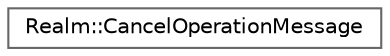 digraph "Graphical Class Hierarchy"
{
 // LATEX_PDF_SIZE
  bgcolor="transparent";
  edge [fontname=Helvetica,fontsize=10,labelfontname=Helvetica,labelfontsize=10];
  node [fontname=Helvetica,fontsize=10,shape=box,height=0.2,width=0.4];
  rankdir="LR";
  Node0 [id="Node000000",label="Realm::CancelOperationMessage",height=0.2,width=0.4,color="grey40", fillcolor="white", style="filled",URL="$structRealm_1_1CancelOperationMessage.html",tooltip=" "];
}
